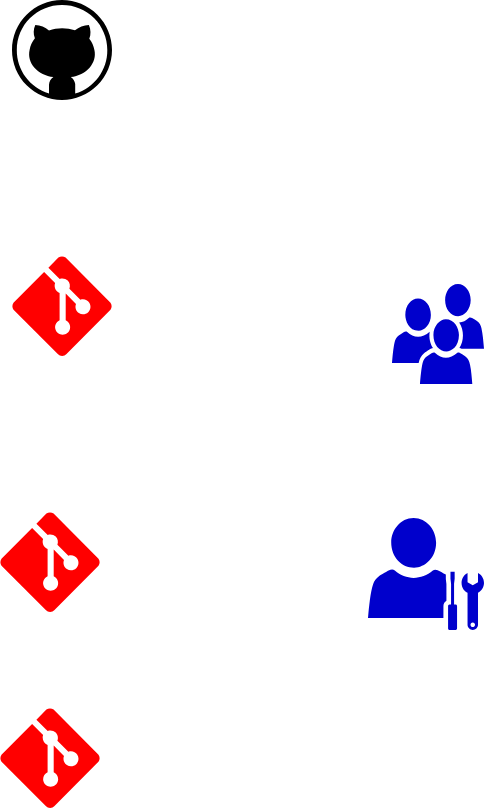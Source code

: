 <mxfile>
    <diagram id="kNl__UGa5GxFegPqyisN" name="Page-1">
        <mxGraphModel dx="1038" dy="784" grid="0" gridSize="10" guides="1" tooltips="1" connect="1" arrows="1" fold="1" page="1" pageScale="1" pageWidth="850" pageHeight="1100" background="#ffffff" math="0" shadow="0">
            <root>
                <mxCell id="0"/>
                <mxCell id="1" parent="0"/>
                <mxCell id="3" value="" style="verticalLabelPosition=bottom;html=1;verticalAlign=top;align=center;strokeColor=none;fillColor=#FF0000;shape=mxgraph.azure.git_repository;" vertex="1" parent="1">
                    <mxGeometry x="188" y="381" width="50" height="50" as="geometry"/>
                </mxCell>
                <mxCell id="4" value="" style="verticalLabelPosition=bottom;html=1;verticalAlign=top;align=center;strokeColor=none;fillColor=#FF0000;shape=mxgraph.azure.git_repository;" vertex="1" parent="1">
                    <mxGeometry x="194" y="253" width="50" height="50" as="geometry"/>
                </mxCell>
                <mxCell id="5" value="" style="verticalLabelPosition=bottom;html=1;verticalAlign=top;align=center;strokeColor=none;fillColor=#FF0000;shape=mxgraph.azure.git_repository;" vertex="1" parent="1">
                    <mxGeometry x="188" y="479" width="50" height="50" as="geometry"/>
                </mxCell>
                <mxCell id="6" value="" style="verticalLabelPosition=bottom;html=1;verticalAlign=top;align=center;strokeColor=none;fillColor=#000000;shape=mxgraph.azure.github_code;pointerEvents=1;" vertex="1" parent="1">
                    <mxGeometry x="194" y="125" width="50" height="50" as="geometry"/>
                </mxCell>
                <mxCell id="8" value="" style="sketch=0;pointerEvents=1;shadow=0;dashed=0;html=1;strokeColor=none;fillColor=#0000CC;labelPosition=center;verticalLabelPosition=bottom;verticalAlign=top;outlineConnect=0;align=center;shape=mxgraph.office.users.administrator;" vertex="1" parent="1">
                    <mxGeometry x="372" y="384" width="58" height="56" as="geometry"/>
                </mxCell>
                <mxCell id="9" value="" style="sketch=0;pointerEvents=1;shadow=0;dashed=0;html=1;strokeColor=none;fillColor=#0000CC;labelPosition=center;verticalLabelPosition=bottom;verticalAlign=top;outlineConnect=0;align=center;shape=mxgraph.office.users.users;" vertex="1" parent="1">
                    <mxGeometry x="384" y="267" width="46" height="50" as="geometry"/>
                </mxCell>
            </root>
        </mxGraphModel>
    </diagram>
</mxfile>